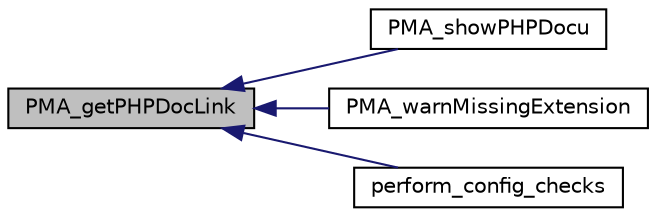 digraph G
{
  edge [fontname="Helvetica",fontsize="10",labelfontname="Helvetica",labelfontsize="10"];
  node [fontname="Helvetica",fontsize="10",shape=record];
  rankdir="LR";
  Node1 [label="PMA_getPHPDocLink",height=0.2,width=0.4,color="black", fillcolor="grey75", style="filled" fontcolor="black"];
  Node1 -> Node2 [dir="back",color="midnightblue",fontsize="10",style="solid",fontname="Helvetica"];
  Node2 [label="PMA_showPHPDocu",height=0.2,width=0.4,color="black", fillcolor="white", style="filled",URL="$common_8lib_8php.html#a4c98e49490d097b79fdef560d3a6998e",tooltip="Displays a link to the PHP documentation."];
  Node1 -> Node3 [dir="back",color="midnightblue",fontsize="10",style="solid",fontname="Helvetica"];
  Node3 [label="PMA_warnMissingExtension",height=0.2,width=0.4,color="black", fillcolor="white", style="filled",URL="$core_8lib_8php.html#a27df85e8ab20ca0f54dd31bddcc092ab",tooltip="Warn or fail on missing extension."];
  Node1 -> Node4 [dir="back",color="midnightblue",fontsize="10",style="solid",fontname="Helvetica"];
  Node4 [label="perform_config_checks",height=0.2,width=0.4,color="black", fillcolor="white", style="filled",URL="$index_8lib_8php.html#a73e3f93b46a41df74e70a37b0d68db83",tooltip="Performs various compatibility, security and consistency checks on current config."];
}
